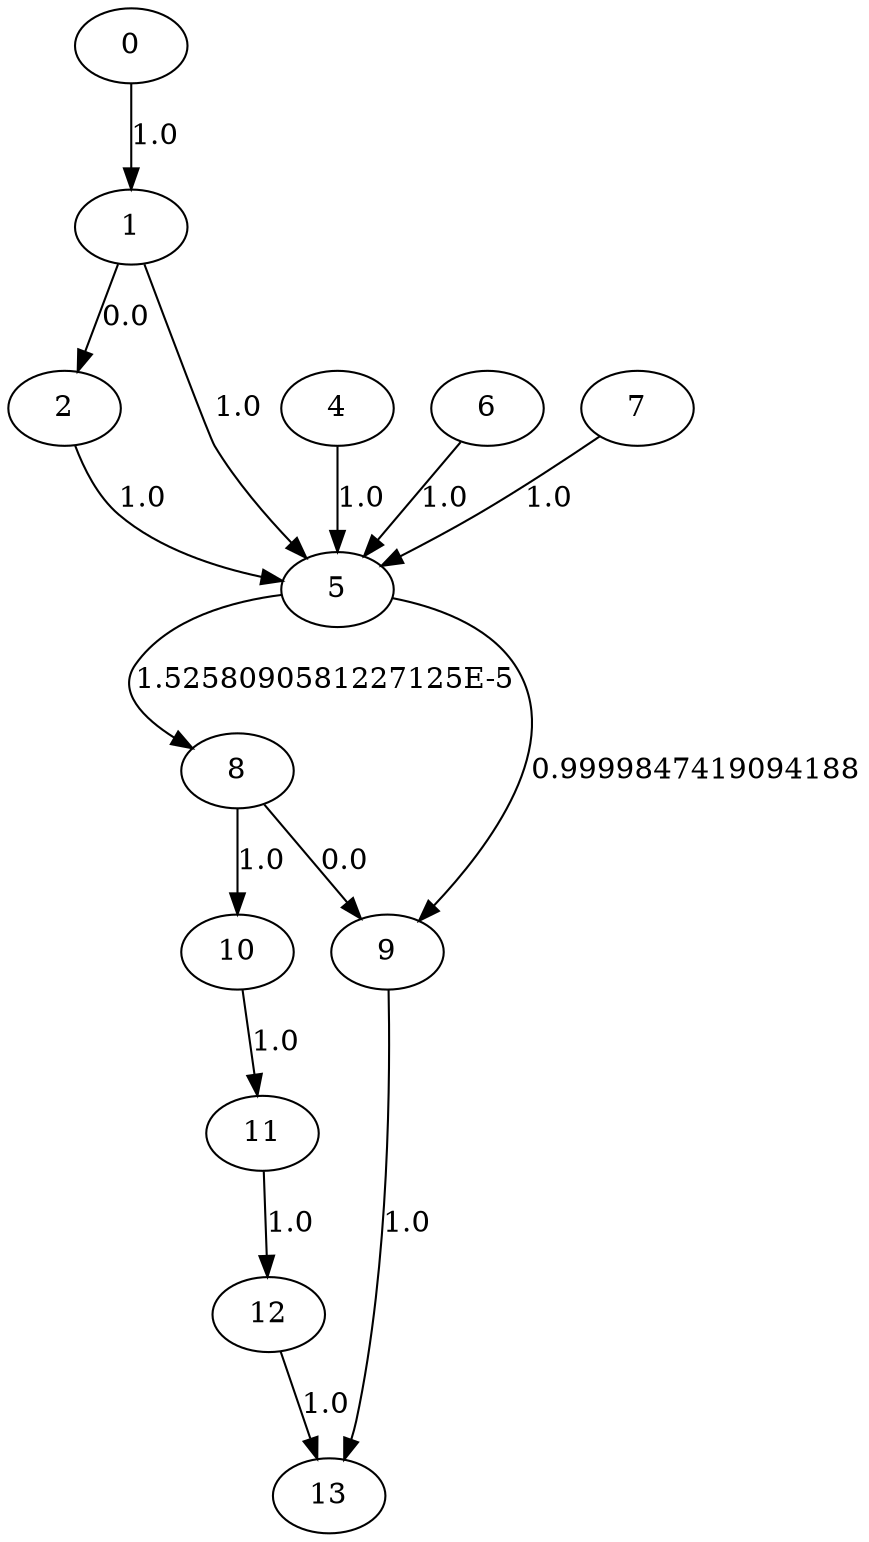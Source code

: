 digraph {
	0 -> 1[label= "1.0"];
	1 -> 2[label= "0.0"];
	1 -> 5[label= "1.0"];
	4 -> 5[label= "1.0"];
	2 -> 5[label= "1.0"];
	6 -> 5[label= "1.0"];
	7 -> 5[label= "1.0"];
	8 -> 9[label= "0.0"];
	8 -> 10[label= "1.0"];
	10 -> 11[label= "1.0"];
	11 -> 12[label= "1.0"];
	12 -> 13[label= "1.0"];
	9 -> 13[label= "1.0"];
	5 -> 9[label= "0.9999847419094188"];
	5 -> 8[label= "1.5258090581227125E-5"];
}
